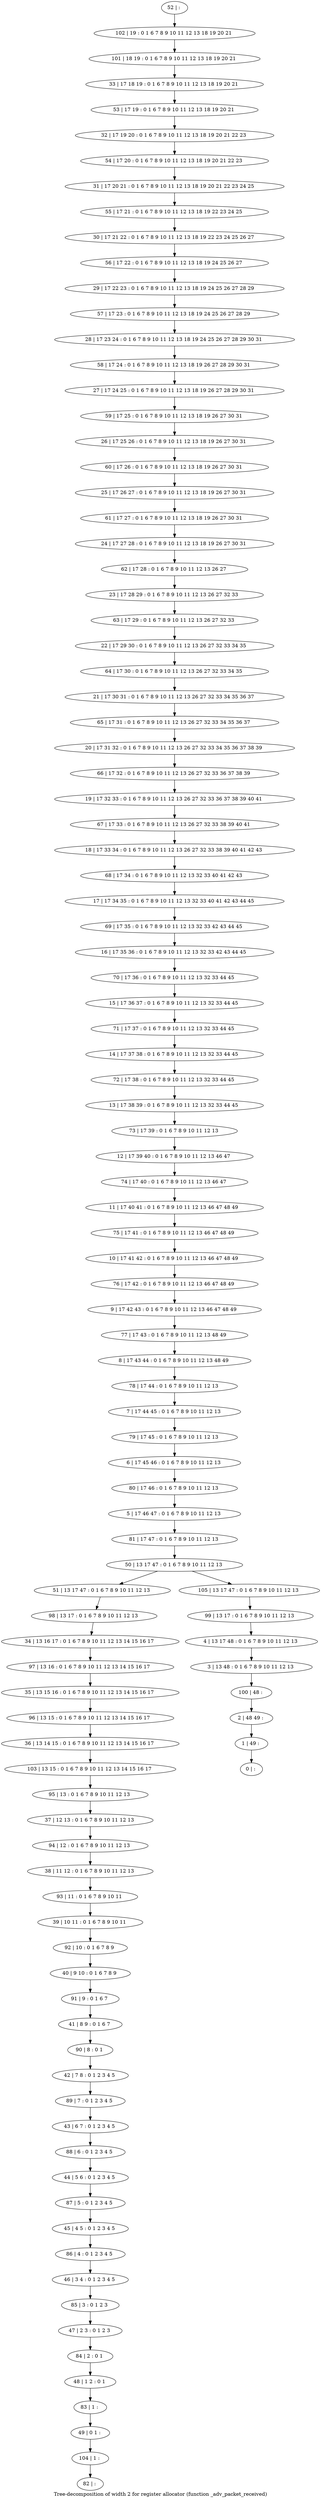 digraph G {
graph [label="Tree-decomposition of width 2 for register allocator (function _adv_packet_received)"]
0[label="0 | : "];
1[label="1 | 49 : "];
2[label="2 | 48 49 : "];
3[label="3 | 13 48 : 0 1 6 7 8 9 10 11 12 13 "];
4[label="4 | 13 17 48 : 0 1 6 7 8 9 10 11 12 13 "];
5[label="5 | 17 46 47 : 0 1 6 7 8 9 10 11 12 13 "];
6[label="6 | 17 45 46 : 0 1 6 7 8 9 10 11 12 13 "];
7[label="7 | 17 44 45 : 0 1 6 7 8 9 10 11 12 13 "];
8[label="8 | 17 43 44 : 0 1 6 7 8 9 10 11 12 13 48 49 "];
9[label="9 | 17 42 43 : 0 1 6 7 8 9 10 11 12 13 46 47 48 49 "];
10[label="10 | 17 41 42 : 0 1 6 7 8 9 10 11 12 13 46 47 48 49 "];
11[label="11 | 17 40 41 : 0 1 6 7 8 9 10 11 12 13 46 47 48 49 "];
12[label="12 | 17 39 40 : 0 1 6 7 8 9 10 11 12 13 46 47 "];
13[label="13 | 17 38 39 : 0 1 6 7 8 9 10 11 12 13 32 33 44 45 "];
14[label="14 | 17 37 38 : 0 1 6 7 8 9 10 11 12 13 32 33 44 45 "];
15[label="15 | 17 36 37 : 0 1 6 7 8 9 10 11 12 13 32 33 44 45 "];
16[label="16 | 17 35 36 : 0 1 6 7 8 9 10 11 12 13 32 33 42 43 44 45 "];
17[label="17 | 17 34 35 : 0 1 6 7 8 9 10 11 12 13 32 33 40 41 42 43 44 45 "];
18[label="18 | 17 33 34 : 0 1 6 7 8 9 10 11 12 13 26 27 32 33 38 39 40 41 42 43 "];
19[label="19 | 17 32 33 : 0 1 6 7 8 9 10 11 12 13 26 27 32 33 36 37 38 39 40 41 "];
20[label="20 | 17 31 32 : 0 1 6 7 8 9 10 11 12 13 26 27 32 33 34 35 36 37 38 39 "];
21[label="21 | 17 30 31 : 0 1 6 7 8 9 10 11 12 13 26 27 32 33 34 35 36 37 "];
22[label="22 | 17 29 30 : 0 1 6 7 8 9 10 11 12 13 26 27 32 33 34 35 "];
23[label="23 | 17 28 29 : 0 1 6 7 8 9 10 11 12 13 26 27 32 33 "];
24[label="24 | 17 27 28 : 0 1 6 7 8 9 10 11 12 13 18 19 26 27 30 31 "];
25[label="25 | 17 26 27 : 0 1 6 7 8 9 10 11 12 13 18 19 26 27 30 31 "];
26[label="26 | 17 25 26 : 0 1 6 7 8 9 10 11 12 13 18 19 26 27 30 31 "];
27[label="27 | 17 24 25 : 0 1 6 7 8 9 10 11 12 13 18 19 26 27 28 29 30 31 "];
28[label="28 | 17 23 24 : 0 1 6 7 8 9 10 11 12 13 18 19 24 25 26 27 28 29 30 31 "];
29[label="29 | 17 22 23 : 0 1 6 7 8 9 10 11 12 13 18 19 24 25 26 27 28 29 "];
30[label="30 | 17 21 22 : 0 1 6 7 8 9 10 11 12 13 18 19 22 23 24 25 26 27 "];
31[label="31 | 17 20 21 : 0 1 6 7 8 9 10 11 12 13 18 19 20 21 22 23 24 25 "];
32[label="32 | 17 19 20 : 0 1 6 7 8 9 10 11 12 13 18 19 20 21 22 23 "];
33[label="33 | 17 18 19 : 0 1 6 7 8 9 10 11 12 13 18 19 20 21 "];
34[label="34 | 13 16 17 : 0 1 6 7 8 9 10 11 12 13 14 15 16 17 "];
35[label="35 | 13 15 16 : 0 1 6 7 8 9 10 11 12 13 14 15 16 17 "];
36[label="36 | 13 14 15 : 0 1 6 7 8 9 10 11 12 13 14 15 16 17 "];
37[label="37 | 12 13 : 0 1 6 7 8 9 10 11 12 13 "];
38[label="38 | 11 12 : 0 1 6 7 8 9 10 11 12 13 "];
39[label="39 | 10 11 : 0 1 6 7 8 9 10 11 "];
40[label="40 | 9 10 : 0 1 6 7 8 9 "];
41[label="41 | 8 9 : 0 1 6 7 "];
42[label="42 | 7 8 : 0 1 2 3 4 5 "];
43[label="43 | 6 7 : 0 1 2 3 4 5 "];
44[label="44 | 5 6 : 0 1 2 3 4 5 "];
45[label="45 | 4 5 : 0 1 2 3 4 5 "];
46[label="46 | 3 4 : 0 1 2 3 4 5 "];
47[label="47 | 2 3 : 0 1 2 3 "];
48[label="48 | 1 2 : 0 1 "];
49[label="49 | 0 1 : "];
50[label="50 | 13 17 47 : 0 1 6 7 8 9 10 11 12 13 "];
51[label="51 | 13 17 47 : 0 1 6 7 8 9 10 11 12 13 "];
52[label="52 | : "];
53[label="53 | 17 19 : 0 1 6 7 8 9 10 11 12 13 18 19 20 21 "];
54[label="54 | 17 20 : 0 1 6 7 8 9 10 11 12 13 18 19 20 21 22 23 "];
55[label="55 | 17 21 : 0 1 6 7 8 9 10 11 12 13 18 19 22 23 24 25 "];
56[label="56 | 17 22 : 0 1 6 7 8 9 10 11 12 13 18 19 24 25 26 27 "];
57[label="57 | 17 23 : 0 1 6 7 8 9 10 11 12 13 18 19 24 25 26 27 28 29 "];
58[label="58 | 17 24 : 0 1 6 7 8 9 10 11 12 13 18 19 26 27 28 29 30 31 "];
59[label="59 | 17 25 : 0 1 6 7 8 9 10 11 12 13 18 19 26 27 30 31 "];
60[label="60 | 17 26 : 0 1 6 7 8 9 10 11 12 13 18 19 26 27 30 31 "];
61[label="61 | 17 27 : 0 1 6 7 8 9 10 11 12 13 18 19 26 27 30 31 "];
62[label="62 | 17 28 : 0 1 6 7 8 9 10 11 12 13 26 27 "];
63[label="63 | 17 29 : 0 1 6 7 8 9 10 11 12 13 26 27 32 33 "];
64[label="64 | 17 30 : 0 1 6 7 8 9 10 11 12 13 26 27 32 33 34 35 "];
65[label="65 | 17 31 : 0 1 6 7 8 9 10 11 12 13 26 27 32 33 34 35 36 37 "];
66[label="66 | 17 32 : 0 1 6 7 8 9 10 11 12 13 26 27 32 33 36 37 38 39 "];
67[label="67 | 17 33 : 0 1 6 7 8 9 10 11 12 13 26 27 32 33 38 39 40 41 "];
68[label="68 | 17 34 : 0 1 6 7 8 9 10 11 12 13 32 33 40 41 42 43 "];
69[label="69 | 17 35 : 0 1 6 7 8 9 10 11 12 13 32 33 42 43 44 45 "];
70[label="70 | 17 36 : 0 1 6 7 8 9 10 11 12 13 32 33 44 45 "];
71[label="71 | 17 37 : 0 1 6 7 8 9 10 11 12 13 32 33 44 45 "];
72[label="72 | 17 38 : 0 1 6 7 8 9 10 11 12 13 32 33 44 45 "];
73[label="73 | 17 39 : 0 1 6 7 8 9 10 11 12 13 "];
74[label="74 | 17 40 : 0 1 6 7 8 9 10 11 12 13 46 47 "];
75[label="75 | 17 41 : 0 1 6 7 8 9 10 11 12 13 46 47 48 49 "];
76[label="76 | 17 42 : 0 1 6 7 8 9 10 11 12 13 46 47 48 49 "];
77[label="77 | 17 43 : 0 1 6 7 8 9 10 11 12 13 48 49 "];
78[label="78 | 17 44 : 0 1 6 7 8 9 10 11 12 13 "];
79[label="79 | 17 45 : 0 1 6 7 8 9 10 11 12 13 "];
80[label="80 | 17 46 : 0 1 6 7 8 9 10 11 12 13 "];
81[label="81 | 17 47 : 0 1 6 7 8 9 10 11 12 13 "];
82[label="82 | : "];
83[label="83 | 1 : "];
84[label="84 | 2 : 0 1 "];
85[label="85 | 3 : 0 1 2 3 "];
86[label="86 | 4 : 0 1 2 3 4 5 "];
87[label="87 | 5 : 0 1 2 3 4 5 "];
88[label="88 | 6 : 0 1 2 3 4 5 "];
89[label="89 | 7 : 0 1 2 3 4 5 "];
90[label="90 | 8 : 0 1 "];
91[label="91 | 9 : 0 1 6 7 "];
92[label="92 | 10 : 0 1 6 7 8 9 "];
93[label="93 | 11 : 0 1 6 7 8 9 10 11 "];
94[label="94 | 12 : 0 1 6 7 8 9 10 11 12 13 "];
95[label="95 | 13 : 0 1 6 7 8 9 10 11 12 13 "];
96[label="96 | 13 15 : 0 1 6 7 8 9 10 11 12 13 14 15 16 17 "];
97[label="97 | 13 16 : 0 1 6 7 8 9 10 11 12 13 14 15 16 17 "];
98[label="98 | 13 17 : 0 1 6 7 8 9 10 11 12 13 "];
99[label="99 | 13 17 : 0 1 6 7 8 9 10 11 12 13 "];
100[label="100 | 48 : "];
101[label="101 | 18 19 : 0 1 6 7 8 9 10 11 12 13 18 19 20 21 "];
102[label="102 | 19 : 0 1 6 7 8 9 10 11 12 13 18 19 20 21 "];
103[label="103 | 13 15 : 0 1 6 7 8 9 10 11 12 13 14 15 16 17 "];
104[label="104 | 1 : "];
105[label="105 | 13 17 47 : 0 1 6 7 8 9 10 11 12 13 "];
83->49 ;
48->83 ;
84->48 ;
47->84 ;
85->47 ;
46->85 ;
86->46 ;
45->86 ;
87->45 ;
44->87 ;
88->44 ;
43->88 ;
89->43 ;
42->89 ;
90->42 ;
41->90 ;
91->41 ;
40->91 ;
92->40 ;
39->92 ;
93->39 ;
38->93 ;
94->38 ;
37->94 ;
95->37 ;
96->36 ;
35->96 ;
97->35 ;
34->97 ;
98->34 ;
51->98 ;
103->95 ;
36->103 ;
104->82 ;
49->104 ;
52->102 ;
102->101 ;
101->33 ;
33->53 ;
53->32 ;
32->54 ;
54->31 ;
31->55 ;
55->30 ;
30->56 ;
56->29 ;
29->57 ;
57->28 ;
28->58 ;
58->27 ;
27->59 ;
59->26 ;
26->60 ;
60->25 ;
25->61 ;
61->24 ;
24->62 ;
62->23 ;
23->63 ;
63->22 ;
22->64 ;
64->21 ;
21->65 ;
65->20 ;
20->66 ;
66->19 ;
19->67 ;
67->18 ;
18->68 ;
68->17 ;
17->69 ;
69->16 ;
16->70 ;
70->15 ;
15->71 ;
71->14 ;
14->72 ;
72->13 ;
13->73 ;
73->12 ;
12->74 ;
74->11 ;
11->75 ;
75->10 ;
10->76 ;
76->9 ;
9->77 ;
77->8 ;
8->78 ;
78->7 ;
7->79 ;
79->6 ;
6->80 ;
80->5 ;
5->81 ;
81->50 ;
99->4 ;
4->3 ;
3->100 ;
100->2 ;
2->1 ;
1->0 ;
105->99 ;
50->51 ;
50->105 ;
}
